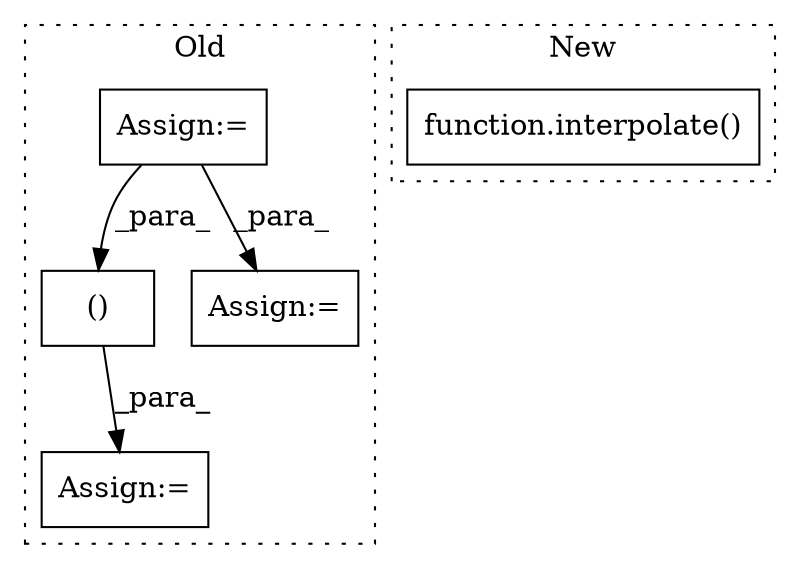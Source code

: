 digraph G {
subgraph cluster0 {
1 [label="()" a="54" s="639" l="4" shape="box"];
3 [label="Assign:=" a="68" s="596" l="3" shape="box"];
4 [label="Assign:=" a="68" s="508" l="3" shape="box"];
5 [label="Assign:=" a="68" s="738" l="4" shape="box"];
label = "Old";
style="dotted";
}
subgraph cluster1 {
2 [label="function.interpolate()" a="75" s="846,879" l="12,18" shape="box"];
label = "New";
style="dotted";
}
1 -> 3 [label="_para_"];
4 -> 1 [label="_para_"];
4 -> 5 [label="_para_"];
}